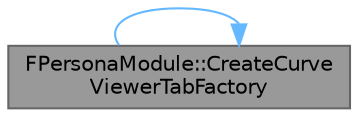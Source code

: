 digraph "FPersonaModule::CreateCurveViewerTabFactory"
{
 // INTERACTIVE_SVG=YES
 // LATEX_PDF_SIZE
  bgcolor="transparent";
  edge [fontname=Helvetica,fontsize=10,labelfontname=Helvetica,labelfontsize=10];
  node [fontname=Helvetica,fontsize=10,shape=box,height=0.2,width=0.4];
  rankdir="LR";
  Node1 [id="Node000001",label="FPersonaModule::CreateCurve\lViewerTabFactory",height=0.2,width=0.4,color="gray40", fillcolor="grey60", style="filled", fontcolor="black",tooltip="Create a skeleton curve viewer tab factory."];
  Node1 -> Node1 [id="edge1_Node000001_Node000001",color="steelblue1",style="solid",tooltip=" "];
}
